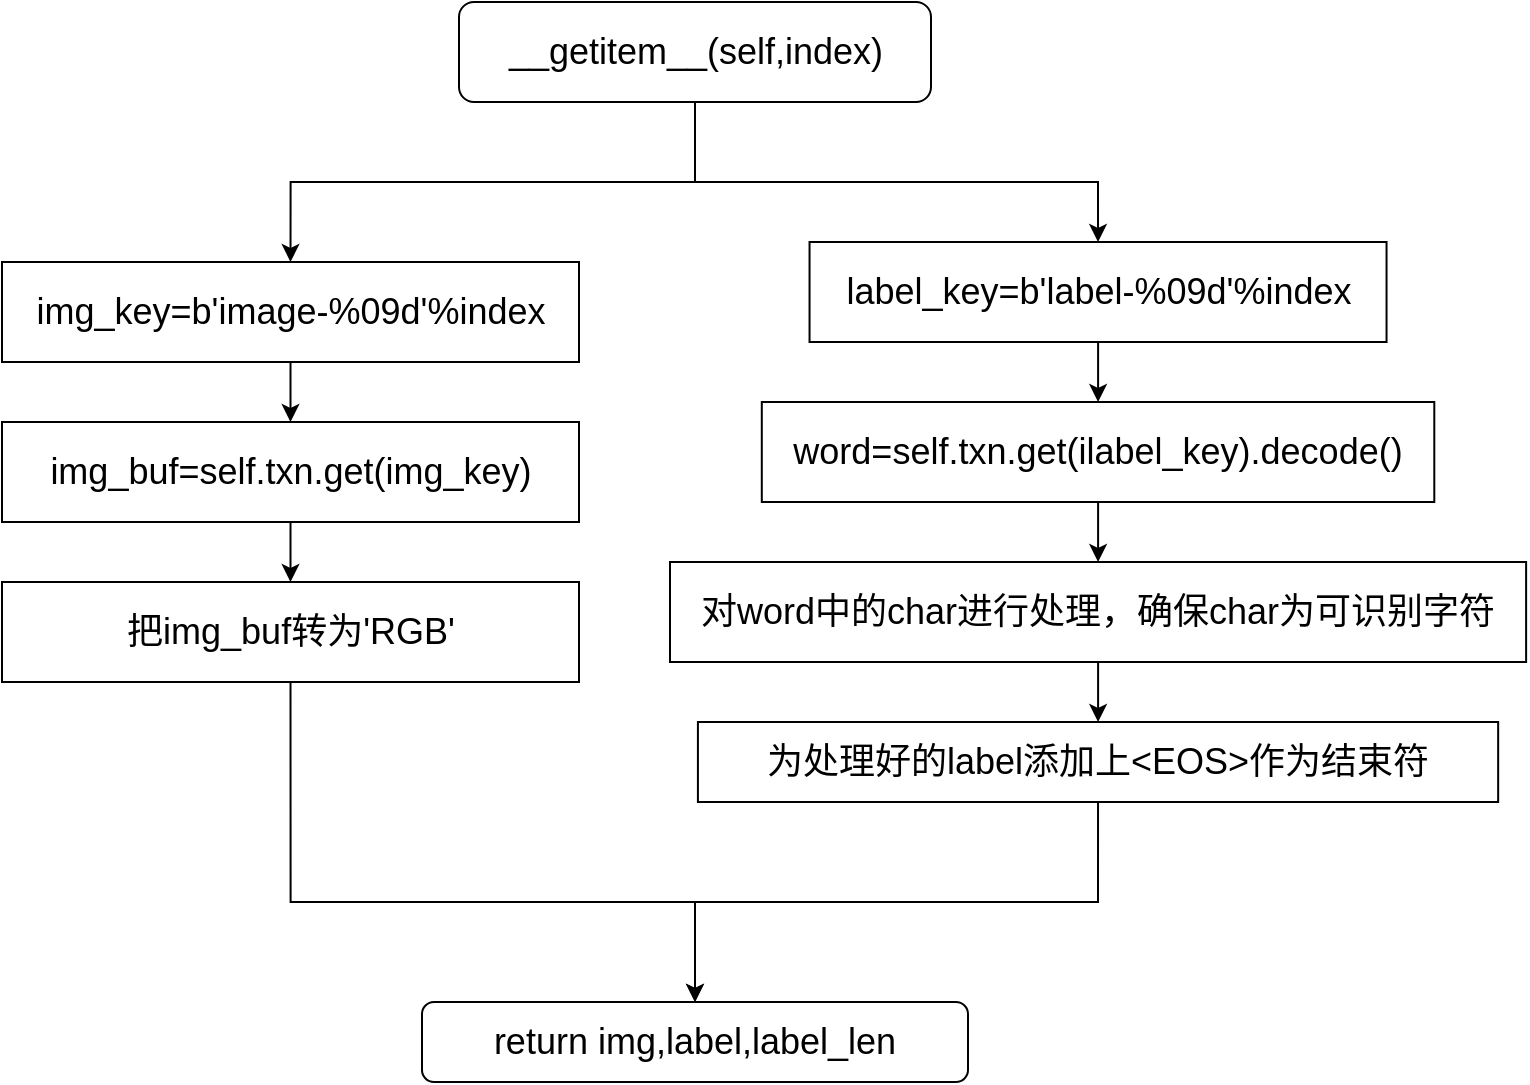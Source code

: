 <mxfile version="21.2.9" type="github">
  <diagram name="第 1 页" id="eL2jQSBWby4WY-ZgAVte">
    <mxGraphModel dx="1761" dy="819" grid="1" gridSize="10" guides="1" tooltips="1" connect="1" arrows="1" fold="1" page="1" pageScale="1" pageWidth="827" pageHeight="1169" math="0" shadow="0">
      <root>
        <mxCell id="0" />
        <mxCell id="1" parent="0" />
        <mxCell id="7fmScRaT4JAVB9zxNmK1-27" style="edgeStyle=orthogonalEdgeStyle;rounded=0;orthogonalLoop=1;jettySize=auto;html=1;exitX=0.5;exitY=1;exitDx=0;exitDy=0;entryX=0.5;entryY=0;entryDx=0;entryDy=0;" edge="1" parent="1" source="7fmScRaT4JAVB9zxNmK1-4" target="7fmScRaT4JAVB9zxNmK1-5">
          <mxGeometry relative="1" as="geometry" />
        </mxCell>
        <mxCell id="7fmScRaT4JAVB9zxNmK1-28" style="edgeStyle=orthogonalEdgeStyle;rounded=0;orthogonalLoop=1;jettySize=auto;html=1;exitX=0.5;exitY=1;exitDx=0;exitDy=0;entryX=0.5;entryY=0;entryDx=0;entryDy=0;" edge="1" parent="1" source="7fmScRaT4JAVB9zxNmK1-4" target="7fmScRaT4JAVB9zxNmK1-11">
          <mxGeometry relative="1" as="geometry">
            <Array as="points">
              <mxPoint x="427" y="200" />
              <mxPoint x="628" y="200" />
            </Array>
          </mxGeometry>
        </mxCell>
        <mxCell id="7fmScRaT4JAVB9zxNmK1-4" value="&lt;font style=&quot;font-size: 18px;&quot;&gt;__getitem__(self,index)&lt;/font&gt;" style="rounded=1;whiteSpace=wrap;html=1;" vertex="1" parent="1">
          <mxGeometry x="308.5" y="110" width="236" height="50" as="geometry" />
        </mxCell>
        <mxCell id="7fmScRaT4JAVB9zxNmK1-8" value="" style="edgeStyle=orthogonalEdgeStyle;rounded=0;orthogonalLoop=1;jettySize=auto;html=1;" edge="1" parent="1" source="7fmScRaT4JAVB9zxNmK1-5" target="7fmScRaT4JAVB9zxNmK1-7">
          <mxGeometry relative="1" as="geometry" />
        </mxCell>
        <mxCell id="7fmScRaT4JAVB9zxNmK1-5" value="&lt;font style=&quot;font-size: 18px;&quot;&gt;img_key=b&#39;image-%09d&#39;%index&lt;br&gt;&lt;/font&gt;" style="rounded=0;whiteSpace=wrap;html=1;" vertex="1" parent="1">
          <mxGeometry x="80" y="240" width="288.5" height="50" as="geometry" />
        </mxCell>
        <mxCell id="7fmScRaT4JAVB9zxNmK1-10" value="" style="edgeStyle=orthogonalEdgeStyle;rounded=0;orthogonalLoop=1;jettySize=auto;html=1;" edge="1" parent="1" source="7fmScRaT4JAVB9zxNmK1-7" target="7fmScRaT4JAVB9zxNmK1-9">
          <mxGeometry relative="1" as="geometry" />
        </mxCell>
        <mxCell id="7fmScRaT4JAVB9zxNmK1-7" value="&lt;font style=&quot;font-size: 18px;&quot;&gt;img_buf=self.txn.get(img_key)&lt;br&gt;&lt;/font&gt;" style="rounded=0;whiteSpace=wrap;html=1;" vertex="1" parent="1">
          <mxGeometry x="80" y="320" width="288.5" height="50" as="geometry" />
        </mxCell>
        <mxCell id="7fmScRaT4JAVB9zxNmK1-25" style="edgeStyle=orthogonalEdgeStyle;rounded=0;orthogonalLoop=1;jettySize=auto;html=1;exitX=0.5;exitY=1;exitDx=0;exitDy=0;entryX=0.5;entryY=0;entryDx=0;entryDy=0;" edge="1" parent="1" source="7fmScRaT4JAVB9zxNmK1-9" target="7fmScRaT4JAVB9zxNmK1-21">
          <mxGeometry relative="1" as="geometry">
            <Array as="points">
              <mxPoint x="224" y="560" />
              <mxPoint x="427" y="560" />
            </Array>
          </mxGeometry>
        </mxCell>
        <mxCell id="7fmScRaT4JAVB9zxNmK1-9" value="&lt;font style=&quot;font-size: 18px;&quot;&gt;把img_buf转为&#39;RGB&#39;&lt;br&gt;&lt;/font&gt;" style="rounded=0;whiteSpace=wrap;html=1;" vertex="1" parent="1">
          <mxGeometry x="80" y="400" width="288.5" height="50" as="geometry" />
        </mxCell>
        <mxCell id="7fmScRaT4JAVB9zxNmK1-14" value="" style="edgeStyle=orthogonalEdgeStyle;rounded=0;orthogonalLoop=1;jettySize=auto;html=1;" edge="1" parent="1" source="7fmScRaT4JAVB9zxNmK1-11" target="7fmScRaT4JAVB9zxNmK1-13">
          <mxGeometry relative="1" as="geometry" />
        </mxCell>
        <mxCell id="7fmScRaT4JAVB9zxNmK1-11" value="&lt;font style=&quot;font-size: 18px;&quot;&gt;label_key=b&#39;label-%09d&#39;%index&lt;br&gt;&lt;/font&gt;" style="rounded=0;whiteSpace=wrap;html=1;" vertex="1" parent="1">
          <mxGeometry x="483.77" y="230" width="288.5" height="50" as="geometry" />
        </mxCell>
        <mxCell id="7fmScRaT4JAVB9zxNmK1-16" value="" style="edgeStyle=orthogonalEdgeStyle;rounded=0;orthogonalLoop=1;jettySize=auto;html=1;" edge="1" parent="1" source="7fmScRaT4JAVB9zxNmK1-13" target="7fmScRaT4JAVB9zxNmK1-15">
          <mxGeometry relative="1" as="geometry" />
        </mxCell>
        <mxCell id="7fmScRaT4JAVB9zxNmK1-13" value="&lt;font style=&quot;font-size: 18px;&quot;&gt;word=self.txn.get(ilabel_key).decode()&lt;br&gt;&lt;/font&gt;" style="rounded=0;whiteSpace=wrap;html=1;" vertex="1" parent="1">
          <mxGeometry x="459.9" y="310" width="336.25" height="50" as="geometry" />
        </mxCell>
        <mxCell id="7fmScRaT4JAVB9zxNmK1-18" value="" style="edgeStyle=orthogonalEdgeStyle;rounded=0;orthogonalLoop=1;jettySize=auto;html=1;" edge="1" parent="1" source="7fmScRaT4JAVB9zxNmK1-15" target="7fmScRaT4JAVB9zxNmK1-17">
          <mxGeometry relative="1" as="geometry" />
        </mxCell>
        <mxCell id="7fmScRaT4JAVB9zxNmK1-15" value="&lt;font style=&quot;font-size: 18px;&quot;&gt;对word中的char进行处理，确保char为可识别字符&lt;br&gt;&lt;/font&gt;" style="rounded=0;whiteSpace=wrap;html=1;" vertex="1" parent="1">
          <mxGeometry x="414" y="390" width="428.06" height="50" as="geometry" />
        </mxCell>
        <mxCell id="7fmScRaT4JAVB9zxNmK1-26" style="edgeStyle=orthogonalEdgeStyle;rounded=0;orthogonalLoop=1;jettySize=auto;html=1;exitX=0.5;exitY=1;exitDx=0;exitDy=0;" edge="1" parent="1" source="7fmScRaT4JAVB9zxNmK1-17" target="7fmScRaT4JAVB9zxNmK1-21">
          <mxGeometry relative="1" as="geometry" />
        </mxCell>
        <mxCell id="7fmScRaT4JAVB9zxNmK1-17" value="&lt;font style=&quot;font-size: 18px;&quot;&gt;为处理好的label添加上&amp;lt;EOS&amp;gt;作为结束符&lt;br&gt;&lt;/font&gt;" style="rounded=0;whiteSpace=wrap;html=1;" vertex="1" parent="1">
          <mxGeometry x="427.96" y="470" width="400.12" height="40" as="geometry" />
        </mxCell>
        <mxCell id="7fmScRaT4JAVB9zxNmK1-21" value="&lt;font style=&quot;font-size: 18px;&quot;&gt;return img,label,label_len&lt;/font&gt;" style="rounded=1;whiteSpace=wrap;html=1;" vertex="1" parent="1">
          <mxGeometry x="290" y="610" width="273" height="40" as="geometry" />
        </mxCell>
      </root>
    </mxGraphModel>
  </diagram>
</mxfile>
